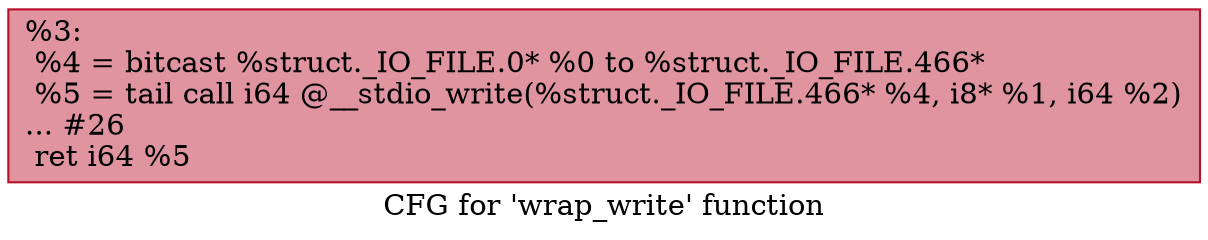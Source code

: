 digraph "CFG for 'wrap_write' function" {
	label="CFG for 'wrap_write' function";

	Node0x257dc70 [shape=record,color="#b70d28ff", style=filled, fillcolor="#b70d2870",label="{%3:\l  %4 = bitcast %struct._IO_FILE.0* %0 to %struct._IO_FILE.466*\l  %5 = tail call i64 @__stdio_write(%struct._IO_FILE.466* %4, i8* %1, i64 %2)\l... #26\l  ret i64 %5\l}"];
}
